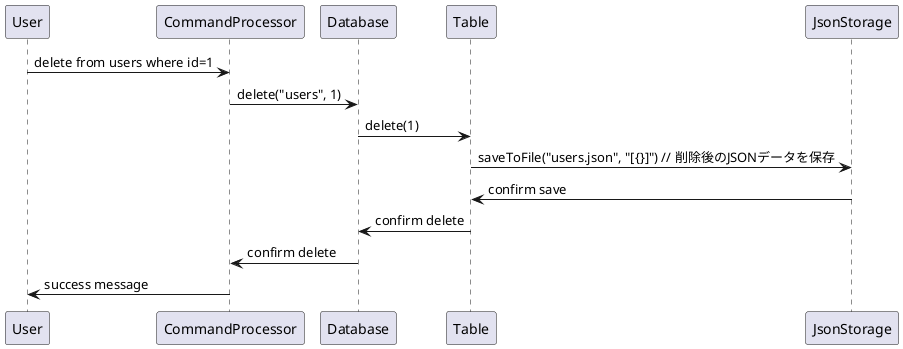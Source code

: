 @startuml
participant User
participant CommandProcessor
participant Database
participant Table
participant JsonStorage

User -> CommandProcessor : delete from users where id=1
CommandProcessor -> Database : delete("users", 1)
Database -> Table : delete(1)
Table -> JsonStorage : saveToFile("users.json", "[{}]") // 削除後のJSONデータを保存

JsonStorage -> Table : confirm save
Table -> Database : confirm delete
Database -> CommandProcessor : confirm delete
CommandProcessor -> User : success message

@enduml
